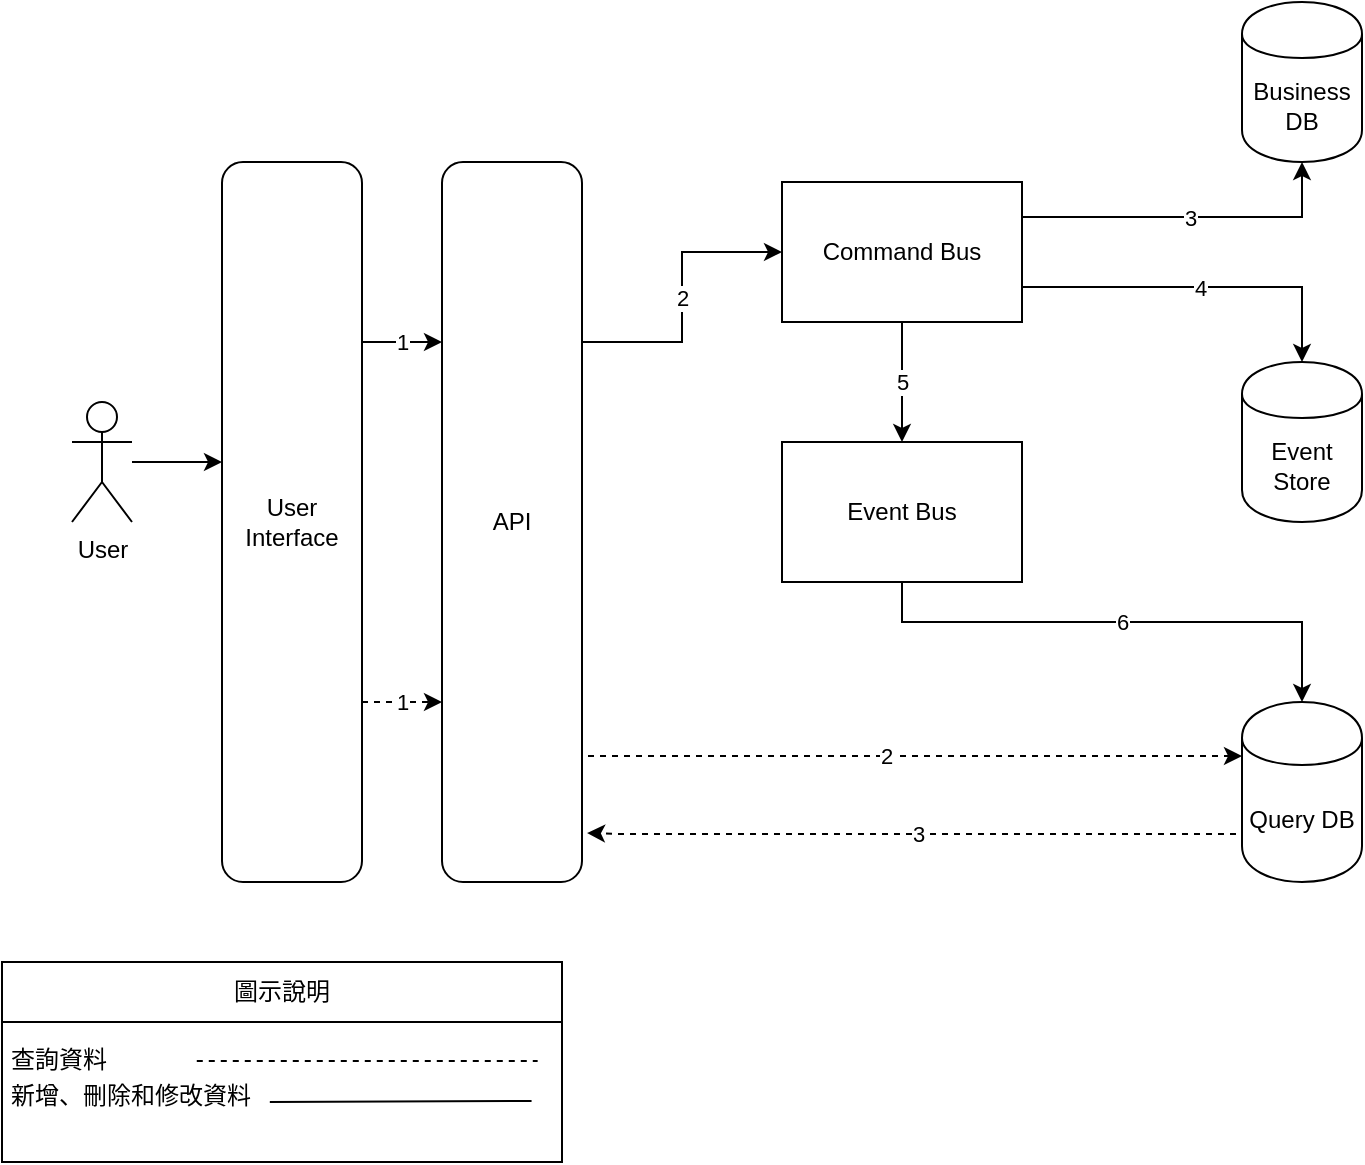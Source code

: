 <mxfile pages="1" version="11.2.3" type="github"><diagram id="WdisLMAs8mkuHc23gYCt" name="第1頁"><mxGraphModel dx="1422" dy="764" grid="1" gridSize="10" guides="1" tooltips="1" connect="1" arrows="1" fold="1" page="1" pageScale="1" pageWidth="827" pageHeight="1169" math="0" shadow="0"><root><mxCell id="0"/><mxCell id="1" parent="0"/><mxCell id="hUF2g_m6Gj_g1Mef7Ktn-18" value="3" style="edgeStyle=orthogonalEdgeStyle;rounded=0;orthogonalLoop=1;jettySize=auto;html=1;exitX=1;exitY=0.25;exitDx=0;exitDy=0;" parent="1" source="kt2M5CYh1yICSgFxLCaW-1" target="hUF2g_m6Gj_g1Mef7Ktn-14" edge="1"><mxGeometry relative="1" as="geometry"/></mxCell><mxCell id="hUF2g_m6Gj_g1Mef7Ktn-19" value="4" style="edgeStyle=orthogonalEdgeStyle;rounded=0;orthogonalLoop=1;jettySize=auto;html=1;exitX=1;exitY=0.75;exitDx=0;exitDy=0;" parent="1" source="kt2M5CYh1yICSgFxLCaW-1" target="hUF2g_m6Gj_g1Mef7Ktn-15" edge="1"><mxGeometry relative="1" as="geometry"/></mxCell><mxCell id="hUF2g_m6Gj_g1Mef7Ktn-42" value="5" style="edgeStyle=orthogonalEdgeStyle;rounded=0;comic=0;orthogonalLoop=1;jettySize=auto;html=1;strokeColor=#000000;" parent="1" source="kt2M5CYh1yICSgFxLCaW-1" target="hUF2g_m6Gj_g1Mef7Ktn-41" edge="1"><mxGeometry relative="1" as="geometry"><Array as="points"><mxPoint x="460" y="250"/><mxPoint x="460" y="250"/></Array></mxGeometry></mxCell><mxCell id="kt2M5CYh1yICSgFxLCaW-1" value="Command Bus" style="rounded=0;whiteSpace=wrap;html=1;" parent="1" vertex="1"><mxGeometry x="400" y="130" width="120" height="70" as="geometry"/></mxCell><mxCell id="hUF2g_m6Gj_g1Mef7Ktn-13" value="" style="edgeStyle=orthogonalEdgeStyle;rounded=0;orthogonalLoop=1;jettySize=auto;html=1;" parent="1" source="hUF2g_m6Gj_g1Mef7Ktn-8" target="hUF2g_m6Gj_g1Mef7Ktn-11" edge="1"><mxGeometry relative="1" as="geometry"><Array as="points"><mxPoint x="150" y="270"/><mxPoint x="150" y="270"/></Array></mxGeometry></mxCell><mxCell id="hUF2g_m6Gj_g1Mef7Ktn-8" value="User" style="shape=umlActor;verticalLabelPosition=bottom;labelBackgroundColor=#ffffff;verticalAlign=top;html=1;outlineConnect=0;" parent="1" vertex="1"><mxGeometry x="45" y="240" width="30" height="60" as="geometry"/></mxCell><mxCell id="hUF2g_m6Gj_g1Mef7Ktn-30" value="1" style="edgeStyle=orthogonalEdgeStyle;rounded=0;comic=0;orthogonalLoop=1;jettySize=auto;html=1;exitX=1;exitY=0.25;exitDx=0;exitDy=0;entryX=0;entryY=0.25;entryDx=0;entryDy=0;strokeColor=#000000;" parent="1" source="hUF2g_m6Gj_g1Mef7Ktn-11" target="hUF2g_m6Gj_g1Mef7Ktn-28" edge="1"><mxGeometry relative="1" as="geometry"/></mxCell><mxCell id="hUF2g_m6Gj_g1Mef7Ktn-59" value="1" style="edgeStyle=orthogonalEdgeStyle;rounded=0;comic=0;orthogonalLoop=1;jettySize=auto;html=1;exitX=1;exitY=0.75;exitDx=0;exitDy=0;entryX=0;entryY=0.75;entryDx=0;entryDy=0;strokeColor=#000000;dashed=1;" parent="1" source="hUF2g_m6Gj_g1Mef7Ktn-11" target="hUF2g_m6Gj_g1Mef7Ktn-28" edge="1"><mxGeometry relative="1" as="geometry"/></mxCell><mxCell id="hUF2g_m6Gj_g1Mef7Ktn-11" value="User Interface" style="rounded=1;whiteSpace=wrap;html=1;" parent="1" vertex="1"><mxGeometry x="120" y="120" width="70" height="360" as="geometry"/></mxCell><mxCell id="hUF2g_m6Gj_g1Mef7Ktn-14" value="Business&lt;br&gt;DB" style="shape=cylinder;whiteSpace=wrap;html=1;boundedLbl=1;backgroundOutline=1;" parent="1" vertex="1"><mxGeometry x="630" y="40" width="60" height="80" as="geometry"/></mxCell><mxCell id="hUF2g_m6Gj_g1Mef7Ktn-15" value="Event Store" style="shape=cylinder;whiteSpace=wrap;html=1;boundedLbl=1;backgroundOutline=1;" parent="1" vertex="1"><mxGeometry x="630" y="220" width="60" height="80" as="geometry"/></mxCell><mxCell id="hUF2g_m6Gj_g1Mef7Ktn-46" value="3" style="edgeStyle=orthogonalEdgeStyle;rounded=0;comic=0;orthogonalLoop=1;jettySize=auto;html=1;exitX=0;exitY=0.7;exitDx=0;exitDy=0;entryX=1.036;entryY=0.932;entryDx=0;entryDy=0;entryPerimeter=0;strokeColor=#000000;dashed=1;" parent="1" source="hUF2g_m6Gj_g1Mef7Ktn-16" target="hUF2g_m6Gj_g1Mef7Ktn-28" edge="1"><mxGeometry relative="1" as="geometry"><Array as="points"><mxPoint x="630" y="456"/><mxPoint x="320" y="456"/></Array></mxGeometry></mxCell><mxCell id="hUF2g_m6Gj_g1Mef7Ktn-16" value="Query DB" style="shape=cylinder;whiteSpace=wrap;html=1;boundedLbl=1;backgroundOutline=1;" parent="1" vertex="1"><mxGeometry x="630" y="390" width="60" height="90" as="geometry"/></mxCell><mxCell id="hUF2g_m6Gj_g1Mef7Ktn-27" value="" style="endArrow=classic;html=1;entryX=0;entryY=0.25;entryDx=0;entryDy=0;exitX=0.986;exitY=0.859;exitDx=0;exitDy=0;exitPerimeter=0;comic=0;fillColor=#e1d5e7;strokeColor=none;" parent="1" source="hUF2g_m6Gj_g1Mef7Ktn-11" edge="1"><mxGeometry width="50" height="50" relative="1" as="geometry"><mxPoint x="30" y="550" as="sourcePoint"/><mxPoint x="400" y="395" as="targetPoint"/></mxGeometry></mxCell><mxCell id="hUF2g_m6Gj_g1Mef7Ktn-31" value="2" style="edgeStyle=orthogonalEdgeStyle;rounded=0;comic=0;orthogonalLoop=1;jettySize=auto;html=1;exitX=1;exitY=0.25;exitDx=0;exitDy=0;strokeColor=#000000;" parent="1" source="hUF2g_m6Gj_g1Mef7Ktn-28" target="kt2M5CYh1yICSgFxLCaW-1" edge="1"><mxGeometry relative="1" as="geometry"/></mxCell><mxCell id="hUF2g_m6Gj_g1Mef7Ktn-44" value="2" style="edgeStyle=orthogonalEdgeStyle;rounded=0;comic=0;orthogonalLoop=1;jettySize=auto;html=1;exitX=1;exitY=0.75;exitDx=0;exitDy=0;entryX=0;entryY=0.3;entryDx=0;entryDy=0;strokeColor=#000000;dashed=1;" parent="1" source="hUF2g_m6Gj_g1Mef7Ktn-28" target="hUF2g_m6Gj_g1Mef7Ktn-16" edge="1"><mxGeometry relative="1" as="geometry"><Array as="points"><mxPoint x="300" y="417"/></Array></mxGeometry></mxCell><mxCell id="hUF2g_m6Gj_g1Mef7Ktn-28" value="API" style="rounded=1;whiteSpace=wrap;html=1;" parent="1" vertex="1"><mxGeometry x="230" y="120" width="70" height="360" as="geometry"/></mxCell><mxCell id="hUF2g_m6Gj_g1Mef7Ktn-43" value="6" style="edgeStyle=orthogonalEdgeStyle;rounded=0;comic=0;orthogonalLoop=1;jettySize=auto;html=1;entryX=0.5;entryY=0;entryDx=0;entryDy=0;strokeColor=#000000;" parent="1" source="hUF2g_m6Gj_g1Mef7Ktn-41" target="hUF2g_m6Gj_g1Mef7Ktn-16" edge="1"><mxGeometry relative="1" as="geometry"><Array as="points"><mxPoint x="460" y="350"/><mxPoint x="660" y="350"/></Array></mxGeometry></mxCell><mxCell id="hUF2g_m6Gj_g1Mef7Ktn-41" value="Event Bus" style="rounded=0;whiteSpace=wrap;html=1;" parent="1" vertex="1"><mxGeometry x="400" y="260" width="120" height="70" as="geometry"/></mxCell><mxCell id="KO9XZlHzQV6gF72qhWAv-7" value="" style="group" vertex="1" connectable="0" parent="1"><mxGeometry x="10" y="520" width="280" height="100" as="geometry"/></mxCell><mxCell id="KO9XZlHzQV6gF72qhWAv-5" value="" style="rounded=0;whiteSpace=wrap;html=1;" vertex="1" parent="KO9XZlHzQV6gF72qhWAv-7"><mxGeometry y="30" width="280" height="70" as="geometry"/></mxCell><mxCell id="KO9XZlHzQV6gF72qhWAv-1" value="" style="endArrow=none;dashed=1;html=1;" edge="1" parent="KO9XZlHzQV6gF72qhWAv-7"><mxGeometry width="50" height="50" relative="1" as="geometry"><mxPoint x="97.391" y="49.5" as="sourcePoint"/><mxPoint x="267.826" y="49.5" as="targetPoint"/></mxGeometry></mxCell><mxCell id="KO9XZlHzQV6gF72qhWAv-3" value="" style="endArrow=none;html=1;" edge="1" parent="KO9XZlHzQV6gF72qhWAv-7"><mxGeometry width="50" height="50" relative="1" as="geometry"><mxPoint x="133.913" y="70" as="sourcePoint"/><mxPoint x="264.783" y="69.5" as="targetPoint"/></mxGeometry></mxCell><mxCell id="KO9XZlHzQV6gF72qhWAv-6" value="圖示說明" style="rounded=0;whiteSpace=wrap;html=1;" vertex="1" parent="KO9XZlHzQV6gF72qhWAv-7"><mxGeometry width="280" height="30" as="geometry"/></mxCell><mxCell id="KO9XZlHzQV6gF72qhWAv-8" value="查詢資料" style="text;html=1;resizable=0;points=[];align=center;verticalAlign=middle;labelBackgroundColor=#ffffff;" vertex="1" connectable="0" parent="KO9XZlHzQV6gF72qhWAv-7"><mxGeometry x="60.13" y="50" as="geometry"><mxPoint x="-32" y="-1" as="offset"/></mxGeometry></mxCell><mxCell id="KO9XZlHzQV6gF72qhWAv-9" value="新增、刪除和修改資料" style="text;html=1;resizable=0;points=[];align=center;verticalAlign=middle;labelBackgroundColor=#ffffff;" vertex="1" connectable="0" parent="KO9XZlHzQV6gF72qhWAv-7"><mxGeometry x="100.239" y="70" as="geometry"><mxPoint x="-36" y="-3" as="offset"/></mxGeometry></mxCell></root></mxGraphModel></diagram></mxfile>